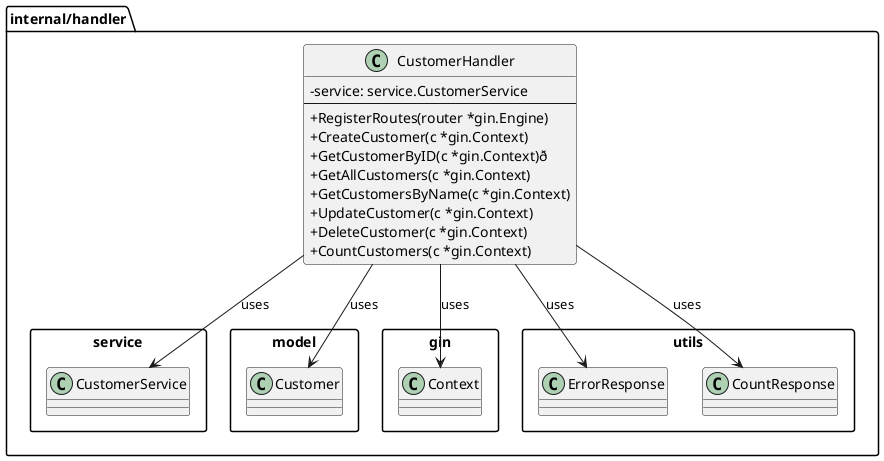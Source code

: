 @startuml
' Define a skin for better visuals
skinparam classAttributeIconSize 0
skinparam packageStyle rectangle

package "internal/handler" <<Folder>> {
  class CustomerHandler {
    - service: service.CustomerService
    --
    + RegisterRoutes(router *gin.Engine)
    + CreateCustomer(c *gin.Context)
    + GetCustomerByID(c *gin.Context)ð
    + GetAllCustomers(c *gin.Context)
    + GetCustomersByName(c *gin.Context)
    + UpdateCustomer(c *gin.Context)
    + DeleteCustomer(c *gin.Context)
    + CountCustomers(c *gin.Context)
  }
  CustomerHandler --> service.CustomerService : uses
  CustomerHandler --> model.Customer : uses
  CustomerHandler --> "gin.Context" : uses
  CustomerHandler --> utils.ErrorResponse : uses
  CustomerHandler --> utils.CountResponse : uses
}

@enduml
